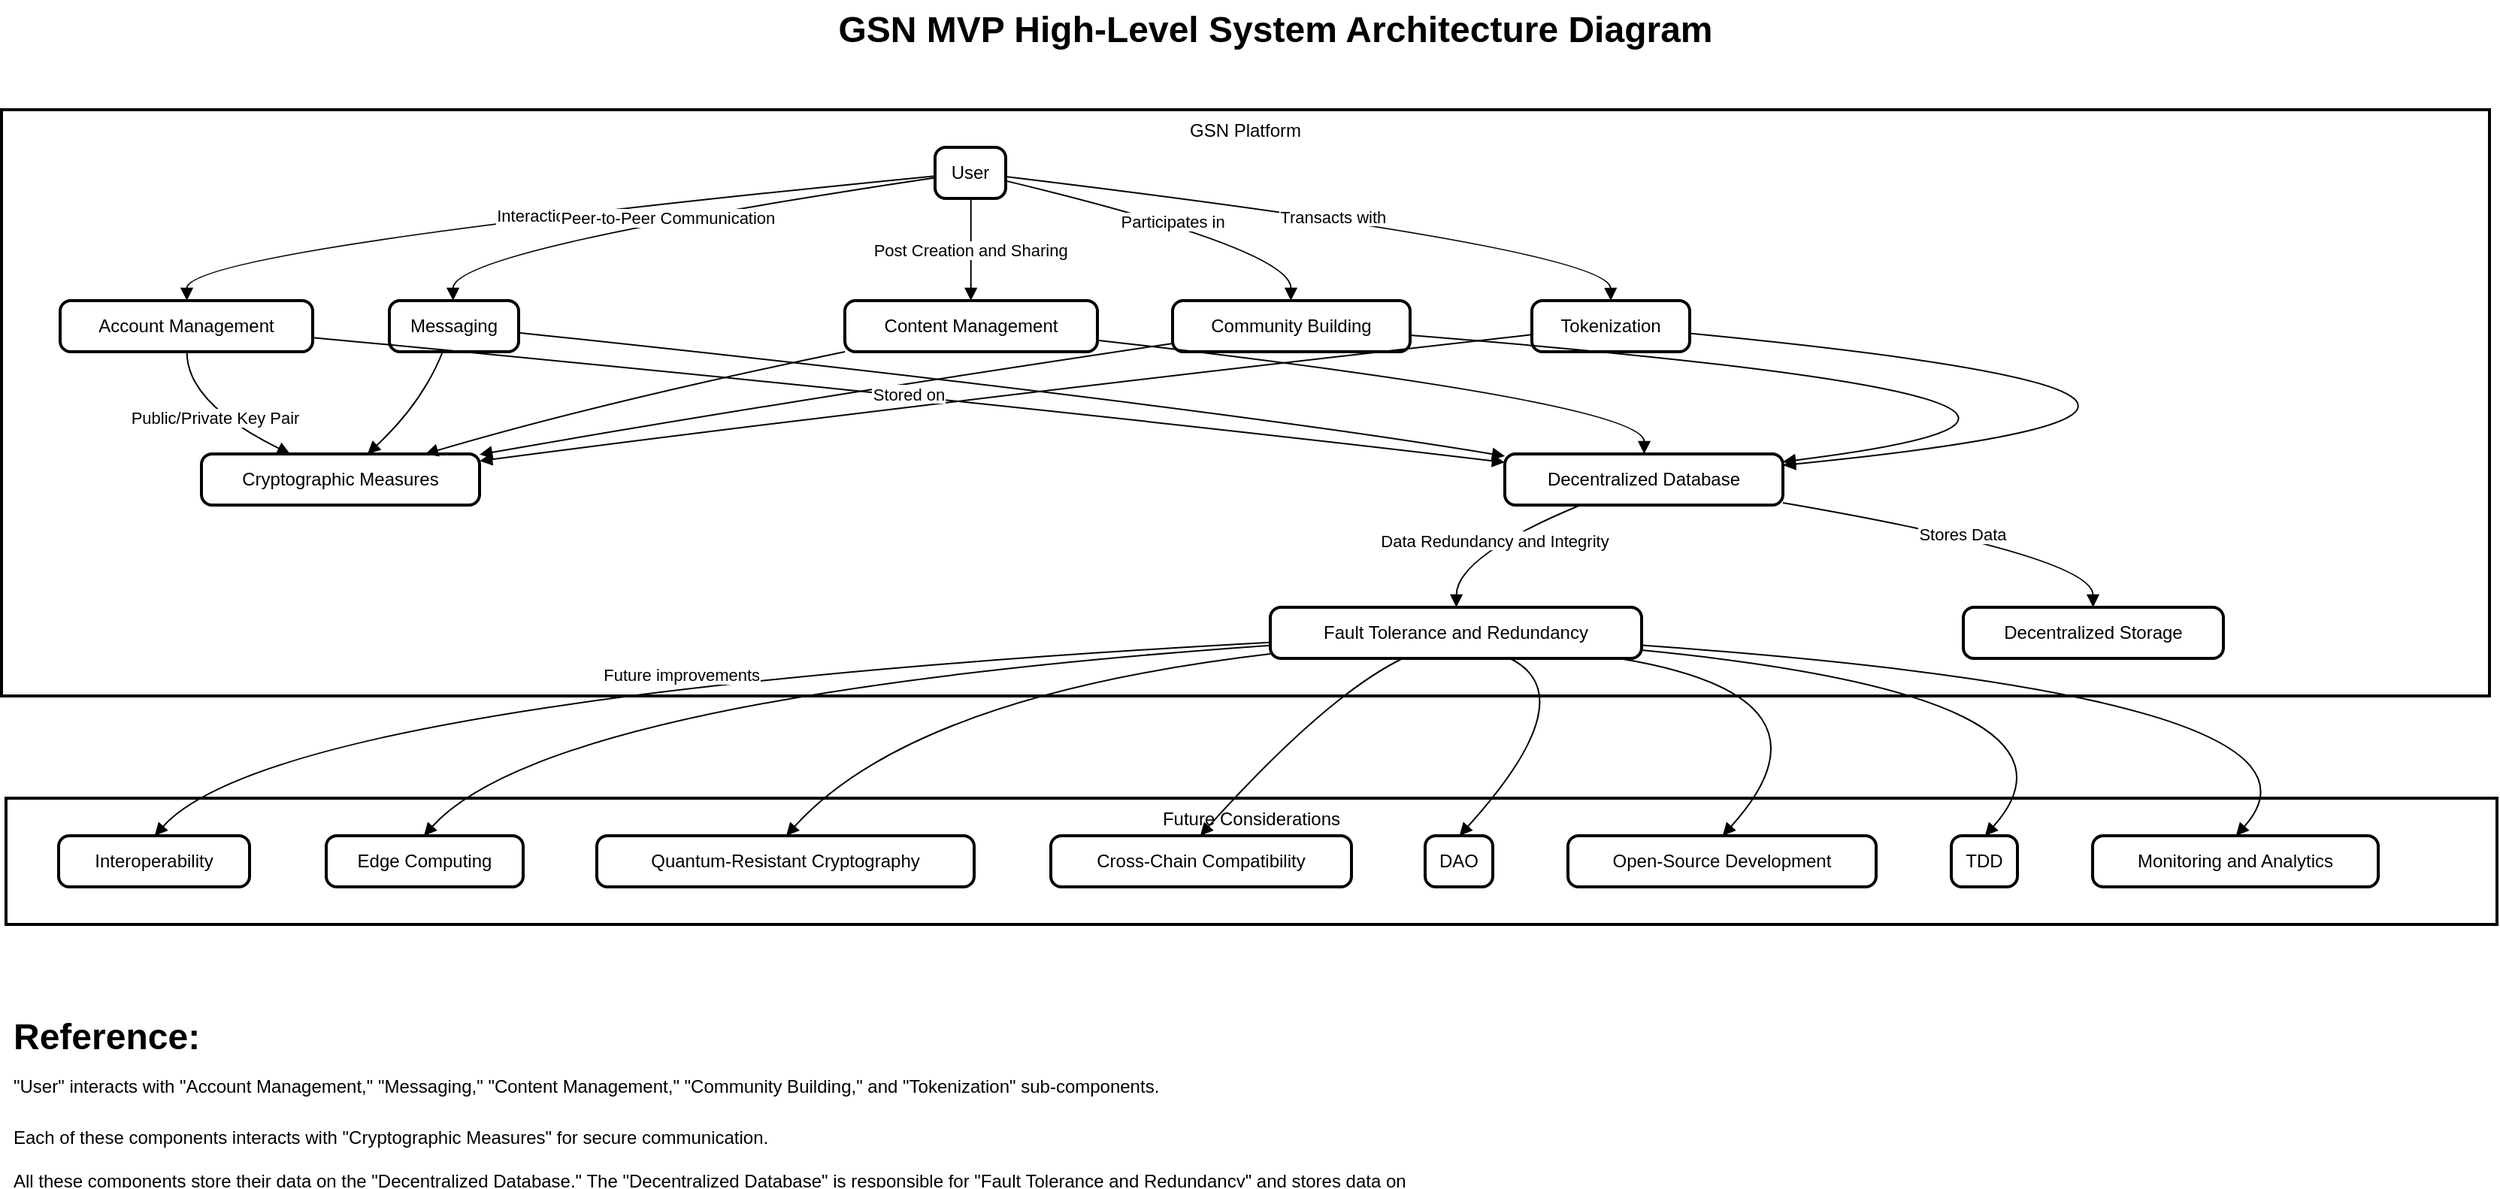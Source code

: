 <mxfile version="21.6.5" type="github">
  <diagram name="Página-1" id="ziMSc9ZiG6M0TnIhPRJV">
    <mxGraphModel dx="2460" dy="1588" grid="1" gridSize="10" guides="1" tooltips="1" connect="1" arrows="1" fold="1" page="1" pageScale="1" pageWidth="827" pageHeight="1169" math="0" shadow="0">
      <root>
        <mxCell id="0" />
        <mxCell id="1" parent="0" />
        <mxCell id="pRsxeg6nlHUlIXsSP61g-1" value="Future Considerations" style="whiteSpace=wrap;strokeWidth=2;verticalAlign=top;" vertex="1" parent="1">
          <mxGeometry x="33" y="591" width="1657" height="84" as="geometry" />
        </mxCell>
        <mxCell id="pRsxeg6nlHUlIXsSP61g-2" value="Interoperability" style="rounded=1;absoluteArcSize=1;arcSize=14;whiteSpace=wrap;strokeWidth=2;" vertex="1" parent="1">
          <mxGeometry x="68" y="616" width="127" height="34" as="geometry" />
        </mxCell>
        <mxCell id="pRsxeg6nlHUlIXsSP61g-3" value="Edge Computing" style="rounded=1;absoluteArcSize=1;arcSize=14;whiteSpace=wrap;strokeWidth=2;" vertex="1" parent="1">
          <mxGeometry x="246" y="616" width="131" height="34" as="geometry" />
        </mxCell>
        <mxCell id="pRsxeg6nlHUlIXsSP61g-4" value="Quantum-Resistant Cryptography" style="rounded=1;absoluteArcSize=1;arcSize=14;whiteSpace=wrap;strokeWidth=2;" vertex="1" parent="1">
          <mxGeometry x="426" y="616" width="251" height="34" as="geometry" />
        </mxCell>
        <mxCell id="pRsxeg6nlHUlIXsSP61g-5" value="Cross-Chain Compatibility" style="rounded=1;absoluteArcSize=1;arcSize=14;whiteSpace=wrap;strokeWidth=2;" vertex="1" parent="1">
          <mxGeometry x="728" y="616" width="200" height="34" as="geometry" />
        </mxCell>
        <mxCell id="pRsxeg6nlHUlIXsSP61g-6" value="DAO" style="rounded=1;absoluteArcSize=1;arcSize=14;whiteSpace=wrap;strokeWidth=2;" vertex="1" parent="1">
          <mxGeometry x="977" y="616" width="45" height="34" as="geometry" />
        </mxCell>
        <mxCell id="pRsxeg6nlHUlIXsSP61g-7" value="Open-Source Development" style="rounded=1;absoluteArcSize=1;arcSize=14;whiteSpace=wrap;strokeWidth=2;" vertex="1" parent="1">
          <mxGeometry x="1072" y="616" width="205" height="34" as="geometry" />
        </mxCell>
        <mxCell id="pRsxeg6nlHUlIXsSP61g-8" value="TDD" style="rounded=1;absoluteArcSize=1;arcSize=14;whiteSpace=wrap;strokeWidth=2;" vertex="1" parent="1">
          <mxGeometry x="1327" y="616" width="44" height="34" as="geometry" />
        </mxCell>
        <mxCell id="pRsxeg6nlHUlIXsSP61g-9" value="Monitoring and Analytics" style="rounded=1;absoluteArcSize=1;arcSize=14;whiteSpace=wrap;strokeWidth=2;" vertex="1" parent="1">
          <mxGeometry x="1421" y="616" width="190" height="34" as="geometry" />
        </mxCell>
        <mxCell id="pRsxeg6nlHUlIXsSP61g-10" value="GSN Platform" style="whiteSpace=wrap;strokeWidth=2;verticalAlign=top;" vertex="1" parent="1">
          <mxGeometry x="30" y="133" width="1655" height="390" as="geometry" />
        </mxCell>
        <mxCell id="pRsxeg6nlHUlIXsSP61g-11" value="Account Management" style="rounded=1;absoluteArcSize=1;arcSize=14;whiteSpace=wrap;strokeWidth=2;" vertex="1" parent="1">
          <mxGeometry x="69" y="260" width="168" height="34" as="geometry" />
        </mxCell>
        <mxCell id="pRsxeg6nlHUlIXsSP61g-12" value="User" style="rounded=1;absoluteArcSize=1;arcSize=14;whiteSpace=wrap;strokeWidth=2;" vertex="1" parent="1">
          <mxGeometry x="651" y="158" width="47" height="34" as="geometry" />
        </mxCell>
        <mxCell id="pRsxeg6nlHUlIXsSP61g-13" value="Cryptographic Measures" style="rounded=1;absoluteArcSize=1;arcSize=14;whiteSpace=wrap;strokeWidth=2;" vertex="1" parent="1">
          <mxGeometry x="163" y="362" width="185" height="34" as="geometry" />
        </mxCell>
        <mxCell id="pRsxeg6nlHUlIXsSP61g-14" value="Messaging" style="rounded=1;absoluteArcSize=1;arcSize=14;whiteSpace=wrap;strokeWidth=2;" vertex="1" parent="1">
          <mxGeometry x="288" y="260" width="86" height="34" as="geometry" />
        </mxCell>
        <mxCell id="pRsxeg6nlHUlIXsSP61g-15" value="Content Management" style="rounded=1;absoluteArcSize=1;arcSize=14;whiteSpace=wrap;strokeWidth=2;" vertex="1" parent="1">
          <mxGeometry x="591" y="260" width="168" height="34" as="geometry" />
        </mxCell>
        <mxCell id="pRsxeg6nlHUlIXsSP61g-16" value="Community Building" style="rounded=1;absoluteArcSize=1;arcSize=14;whiteSpace=wrap;strokeWidth=2;" vertex="1" parent="1">
          <mxGeometry x="809" y="260" width="158" height="34" as="geometry" />
        </mxCell>
        <mxCell id="pRsxeg6nlHUlIXsSP61g-17" value="Tokenization" style="rounded=1;absoluteArcSize=1;arcSize=14;whiteSpace=wrap;strokeWidth=2;" vertex="1" parent="1">
          <mxGeometry x="1048" y="260" width="105" height="34" as="geometry" />
        </mxCell>
        <mxCell id="pRsxeg6nlHUlIXsSP61g-18" value="Decentralized Database" style="rounded=1;absoluteArcSize=1;arcSize=14;whiteSpace=wrap;strokeWidth=2;" vertex="1" parent="1">
          <mxGeometry x="1030" y="362" width="185" height="34" as="geometry" />
        </mxCell>
        <mxCell id="pRsxeg6nlHUlIXsSP61g-19" value="Fault Tolerance and Redundancy" style="rounded=1;absoluteArcSize=1;arcSize=14;whiteSpace=wrap;strokeWidth=2;" vertex="1" parent="1">
          <mxGeometry x="874" y="464" width="247" height="34" as="geometry" />
        </mxCell>
        <mxCell id="pRsxeg6nlHUlIXsSP61g-20" value="Decentralized Storage" style="rounded=1;absoluteArcSize=1;arcSize=14;whiteSpace=wrap;strokeWidth=2;" vertex="1" parent="1">
          <mxGeometry x="1335" y="464" width="173" height="34" as="geometry" />
        </mxCell>
        <mxCell id="pRsxeg6nlHUlIXsSP61g-21" value="Interaction" style="curved=1;startArrow=none;endArrow=block;exitX=0.009;exitY=0.56;entryX=0.502;entryY=0;rounded=0;" edge="1" parent="1" source="pRsxeg6nlHUlIXsSP61g-12" target="pRsxeg6nlHUlIXsSP61g-11">
          <mxGeometry relative="1" as="geometry">
            <Array as="points">
              <mxPoint x="153" y="226" />
            </Array>
          </mxGeometry>
        </mxCell>
        <mxCell id="pRsxeg6nlHUlIXsSP61g-22" value="Public/Private Key Pair" style="curved=1;startArrow=none;endArrow=block;exitX=0.502;exitY=0.985;entryX=0.319;entryY=0;rounded=0;" edge="1" parent="1" source="pRsxeg6nlHUlIXsSP61g-11" target="pRsxeg6nlHUlIXsSP61g-13">
          <mxGeometry relative="1" as="geometry">
            <Array as="points">
              <mxPoint x="153" y="328" />
            </Array>
          </mxGeometry>
        </mxCell>
        <mxCell id="pRsxeg6nlHUlIXsSP61g-23" value="Peer-to-Peer Communication" style="curved=1;startArrow=none;endArrow=block;exitX=0.009;exitY=0.595;entryX=0.493;entryY=0;rounded=0;" edge="1" parent="1" source="pRsxeg6nlHUlIXsSP61g-12" target="pRsxeg6nlHUlIXsSP61g-14">
          <mxGeometry relative="1" as="geometry">
            <Array as="points">
              <mxPoint x="330" y="226" />
            </Array>
          </mxGeometry>
        </mxCell>
        <mxCell id="pRsxeg6nlHUlIXsSP61g-24" value="" style="curved=1;startArrow=none;endArrow=block;exitX=0.415;exitY=0.985;entryX=0.597;entryY=0;rounded=0;" edge="1" parent="1" source="pRsxeg6nlHUlIXsSP61g-14" target="pRsxeg6nlHUlIXsSP61g-13">
          <mxGeometry relative="1" as="geometry">
            <Array as="points">
              <mxPoint x="310" y="328" />
            </Array>
          </mxGeometry>
        </mxCell>
        <mxCell id="pRsxeg6nlHUlIXsSP61g-25" value="Post Creation and Sharing" style="curved=1;startArrow=none;endArrow=block;exitX=0.507;exitY=0.985;entryX=0.499;entryY=0;rounded=0;" edge="1" parent="1" source="pRsxeg6nlHUlIXsSP61g-12" target="pRsxeg6nlHUlIXsSP61g-15">
          <mxGeometry relative="1" as="geometry">
            <Array as="points" />
          </mxGeometry>
        </mxCell>
        <mxCell id="pRsxeg6nlHUlIXsSP61g-26" value="" style="curved=1;startArrow=none;endArrow=block;exitX=0.015;exitY=0.985;entryX=0.805;entryY=0;rounded=0;" edge="1" parent="1" source="pRsxeg6nlHUlIXsSP61g-15" target="pRsxeg6nlHUlIXsSP61g-13">
          <mxGeometry relative="1" as="geometry">
            <Array as="points">
              <mxPoint x="427" y="328" />
            </Array>
          </mxGeometry>
        </mxCell>
        <mxCell id="pRsxeg6nlHUlIXsSP61g-27" value="Participates in" style="curved=1;startArrow=none;endArrow=block;exitX=1.005;exitY=0.658;entryX=0.498;entryY=0;rounded=0;" edge="1" parent="1" source="pRsxeg6nlHUlIXsSP61g-12" target="pRsxeg6nlHUlIXsSP61g-16">
          <mxGeometry relative="1" as="geometry">
            <Array as="points">
              <mxPoint x="888" y="226" />
            </Array>
          </mxGeometry>
        </mxCell>
        <mxCell id="pRsxeg6nlHUlIXsSP61g-28" value="" style="curved=1;startArrow=none;endArrow=block;exitX=-0.002;exitY=0.838;entryX=1.001;entryY=0.011;rounded=0;" edge="1" parent="1" source="pRsxeg6nlHUlIXsSP61g-16" target="pRsxeg6nlHUlIXsSP61g-13">
          <mxGeometry relative="1" as="geometry">
            <Array as="points">
              <mxPoint x="544" y="328" />
            </Array>
          </mxGeometry>
        </mxCell>
        <mxCell id="pRsxeg6nlHUlIXsSP61g-29" value="Transacts with" style="curved=1;startArrow=none;endArrow=block;exitX=1.005;exitY=0.575;entryX=0.5;entryY=0;rounded=0;" edge="1" parent="1" source="pRsxeg6nlHUlIXsSP61g-12" target="pRsxeg6nlHUlIXsSP61g-17">
          <mxGeometry relative="1" as="geometry">
            <Array as="points">
              <mxPoint x="1100" y="226" />
            </Array>
          </mxGeometry>
        </mxCell>
        <mxCell id="pRsxeg6nlHUlIXsSP61g-30" value="" style="curved=1;startArrow=none;endArrow=block;exitX=-0.001;exitY=0.666;entryX=1.001;entryY=0.136;rounded=0;" edge="1" parent="1" source="pRsxeg6nlHUlIXsSP61g-17" target="pRsxeg6nlHUlIXsSP61g-13">
          <mxGeometry relative="1" as="geometry">
            <Array as="points">
              <mxPoint x="645" y="328" />
            </Array>
          </mxGeometry>
        </mxCell>
        <mxCell id="pRsxeg6nlHUlIXsSP61g-31" value="Stored on" style="curved=1;startArrow=none;endArrow=block;exitX=1.003;exitY=0.724;entryX=0.002;entryY=0.166;rounded=0;" edge="1" parent="1" source="pRsxeg6nlHUlIXsSP61g-11" target="pRsxeg6nlHUlIXsSP61g-18">
          <mxGeometry relative="1" as="geometry">
            <Array as="points">
              <mxPoint x="699" y="328" />
            </Array>
          </mxGeometry>
        </mxCell>
        <mxCell id="pRsxeg6nlHUlIXsSP61g-32" value="" style="curved=1;startArrow=none;endArrow=block;exitX=0.992;exitY=0.626;entryX=0.002;entryY=0.043;rounded=0;" edge="1" parent="1" source="pRsxeg6nlHUlIXsSP61g-14" target="pRsxeg6nlHUlIXsSP61g-18">
          <mxGeometry relative="1" as="geometry">
            <Array as="points">
              <mxPoint x="815" y="328" />
            </Array>
          </mxGeometry>
        </mxCell>
        <mxCell id="pRsxeg6nlHUlIXsSP61g-33" value="" style="curved=1;startArrow=none;endArrow=block;exitX=0.998;exitY=0.773;entryX=0.501;entryY=0;rounded=0;" edge="1" parent="1" source="pRsxeg6nlHUlIXsSP61g-15" target="pRsxeg6nlHUlIXsSP61g-18">
          <mxGeometry relative="1" as="geometry">
            <Array as="points">
              <mxPoint x="1123" y="328" />
            </Array>
          </mxGeometry>
        </mxCell>
        <mxCell id="pRsxeg6nlHUlIXsSP61g-34" value="" style="curved=1;startArrow=none;endArrow=block;exitX=0.999;exitY=0.677;entryX=1.001;entryY=0.153;rounded=0;" edge="1" parent="1" source="pRsxeg6nlHUlIXsSP61g-16" target="pRsxeg6nlHUlIXsSP61g-18">
          <mxGeometry relative="1" as="geometry">
            <Array as="points">
              <mxPoint x="1531" y="328" />
            </Array>
          </mxGeometry>
        </mxCell>
        <mxCell id="pRsxeg6nlHUlIXsSP61g-35" value="" style="curved=1;startArrow=none;endArrow=block;exitX=1.001;exitY=0.641;entryX=1.001;entryY=0.22;rounded=0;" edge="1" parent="1" source="pRsxeg6nlHUlIXsSP61g-17" target="pRsxeg6nlHUlIXsSP61g-18">
          <mxGeometry relative="1" as="geometry">
            <Array as="points">
              <mxPoint x="1632" y="328" />
            </Array>
          </mxGeometry>
        </mxCell>
        <mxCell id="pRsxeg6nlHUlIXsSP61g-36" value="Data Redundancy and Integrity" style="curved=1;startArrow=none;endArrow=block;exitX=0.279;exitY=0.985;entryX=0.501;entryY=0;rounded=0;" edge="1" parent="1" source="pRsxeg6nlHUlIXsSP61g-18" target="pRsxeg6nlHUlIXsSP61g-19">
          <mxGeometry relative="1" as="geometry">
            <Array as="points">
              <mxPoint x="998" y="430" />
            </Array>
          </mxGeometry>
        </mxCell>
        <mxCell id="pRsxeg6nlHUlIXsSP61g-37" value="Stores Data" style="curved=1;startArrow=none;endArrow=block;exitX=1.001;exitY=0.957;entryX=0.499;entryY=0;rounded=0;" edge="1" parent="1" source="pRsxeg6nlHUlIXsSP61g-18" target="pRsxeg6nlHUlIXsSP61g-20">
          <mxGeometry relative="1" as="geometry">
            <Array as="points">
              <mxPoint x="1421" y="430" />
            </Array>
          </mxGeometry>
        </mxCell>
        <mxCell id="pRsxeg6nlHUlIXsSP61g-38" value="Future improvements" style="curved=1;startArrow=none;endArrow=block;exitX=0.001;exitY=0.687;entryX=0.503;entryY=0;rounded=0;" edge="1" parent="1" source="pRsxeg6nlHUlIXsSP61g-19" target="pRsxeg6nlHUlIXsSP61g-2">
          <mxGeometry relative="1" as="geometry">
            <Array as="points">
              <mxPoint x="216" y="523" />
            </Array>
          </mxGeometry>
        </mxCell>
        <mxCell id="pRsxeg6nlHUlIXsSP61g-39" value="" style="curved=1;startArrow=none;endArrow=block;exitX=0.001;exitY=0.744;entryX=0.496;entryY=0;rounded=0;" edge="1" parent="1" source="pRsxeg6nlHUlIXsSP61g-19" target="pRsxeg6nlHUlIXsSP61g-3">
          <mxGeometry relative="1" as="geometry">
            <Array as="points">
              <mxPoint x="395" y="523" />
            </Array>
          </mxGeometry>
        </mxCell>
        <mxCell id="pRsxeg6nlHUlIXsSP61g-40" value="" style="curved=1;startArrow=none;endArrow=block;exitX=0.001;exitY=0.912;entryX=0.502;entryY=0;rounded=0;" edge="1" parent="1" source="pRsxeg6nlHUlIXsSP61g-19" target="pRsxeg6nlHUlIXsSP61g-4">
          <mxGeometry relative="1" as="geometry">
            <Array as="points">
              <mxPoint x="636" y="523" />
            </Array>
          </mxGeometry>
        </mxCell>
        <mxCell id="pRsxeg6nlHUlIXsSP61g-41" value="" style="curved=1;startArrow=none;endArrow=block;exitX=0.361;exitY=0.985;entryX=0.497;entryY=0;rounded=0;" edge="1" parent="1" source="pRsxeg6nlHUlIXsSP61g-19" target="pRsxeg6nlHUlIXsSP61g-5">
          <mxGeometry relative="1" as="geometry">
            <Array as="points">
              <mxPoint x="911" y="523" />
            </Array>
          </mxGeometry>
        </mxCell>
        <mxCell id="pRsxeg6nlHUlIXsSP61g-42" value="" style="curved=1;startArrow=none;endArrow=block;exitX=0.641;exitY=0.985;entryX=0.507;entryY=0;rounded=0;" edge="1" parent="1" source="pRsxeg6nlHUlIXsSP61g-19" target="pRsxeg6nlHUlIXsSP61g-6">
          <mxGeometry relative="1" as="geometry">
            <Array as="points">
              <mxPoint x="1084" y="523" />
            </Array>
          </mxGeometry>
        </mxCell>
        <mxCell id="pRsxeg6nlHUlIXsSP61g-43" value="" style="curved=1;startArrow=none;endArrow=block;exitX=0.925;exitY=0.985;entryX=0.502;entryY=0;rounded=0;" edge="1" parent="1" source="pRsxeg6nlHUlIXsSP61g-19" target="pRsxeg6nlHUlIXsSP61g-7">
          <mxGeometry relative="1" as="geometry">
            <Array as="points">
              <mxPoint x="1259" y="523" />
            </Array>
          </mxGeometry>
        </mxCell>
        <mxCell id="pRsxeg6nlHUlIXsSP61g-44" value="" style="curved=1;startArrow=none;endArrow=block;exitX=1.0;exitY=0.84;entryX=0.51;entryY=0;rounded=0;" edge="1" parent="1" source="pRsxeg6nlHUlIXsSP61g-19" target="pRsxeg6nlHUlIXsSP61g-8">
          <mxGeometry relative="1" as="geometry">
            <Array as="points">
              <mxPoint x="1433" y="523" />
            </Array>
          </mxGeometry>
        </mxCell>
        <mxCell id="pRsxeg6nlHUlIXsSP61g-45" value="" style="curved=1;startArrow=none;endArrow=block;exitX=1.0;exitY=0.744;entryX=0.502;entryY=0;rounded=0;" edge="1" parent="1" source="pRsxeg6nlHUlIXsSP61g-19" target="pRsxeg6nlHUlIXsSP61g-9">
          <mxGeometry relative="1" as="geometry">
            <Array as="points">
              <mxPoint x="1600" y="523" />
            </Array>
          </mxGeometry>
        </mxCell>
        <mxCell id="pRsxeg6nlHUlIXsSP61g-47" value="GSN MVP High-Level System Architecture Diagram" style="text;strokeColor=none;fillColor=none;html=1;fontSize=24;fontStyle=1;verticalAlign=middle;align=center;" vertex="1" parent="1">
          <mxGeometry x="827" y="60" width="100" height="40" as="geometry" />
        </mxCell>
        <mxCell id="pRsxeg6nlHUlIXsSP61g-48" value="&lt;h1&gt;&lt;span style=&quot;background-color: initial;&quot;&gt;Reference:&lt;br&gt;&lt;/span&gt;&lt;span style=&quot;background-color: initial; font-size: 12px; font-weight: normal;&quot;&gt;&quot;User&quot; interacts with &quot;Account Management,&quot; &quot;Messaging,&quot; &quot;Content Management,&quot; &quot;Community Building,&quot; and &quot;Tokenization&quot; sub-components.&lt;/span&gt;&lt;br&gt;&lt;/h1&gt;&lt;p&gt;Each of these components interacts with &quot;Cryptographic Measures&quot; for secure communication. &lt;br&gt;&lt;br&gt;All these components store their data on the &quot;Decentralized Database.&quot; The &quot;Decentralized Database&quot; is responsible for &quot;Fault Tolerance and Redundancy&quot; and stores data on &quot;Decentralized Storage.&quot; &quot;Fault Tolerance and Redundancy&quot; ties into the &quot;Future Considerations&quot; - &quot;Interoperability,&quot; &quot;Edge Computing,&quot; &quot;Quantum-Resistant Cryptography,&quot; &quot;Cross-Chain Compatibility,&quot; &quot;DAO,&quot; &quot;Open-Source Development,&quot; &quot;TDD,&quot; and &quot;Monitoring and Analytics.&quot; components.&lt;/p&gt;" style="text;html=1;strokeColor=none;fillColor=none;spacing=5;spacingTop=-20;whiteSpace=wrap;overflow=hidden;rounded=0;" vertex="1" parent="1">
          <mxGeometry x="33" y="730" width="951" height="120" as="geometry" />
        </mxCell>
      </root>
    </mxGraphModel>
  </diagram>
</mxfile>
